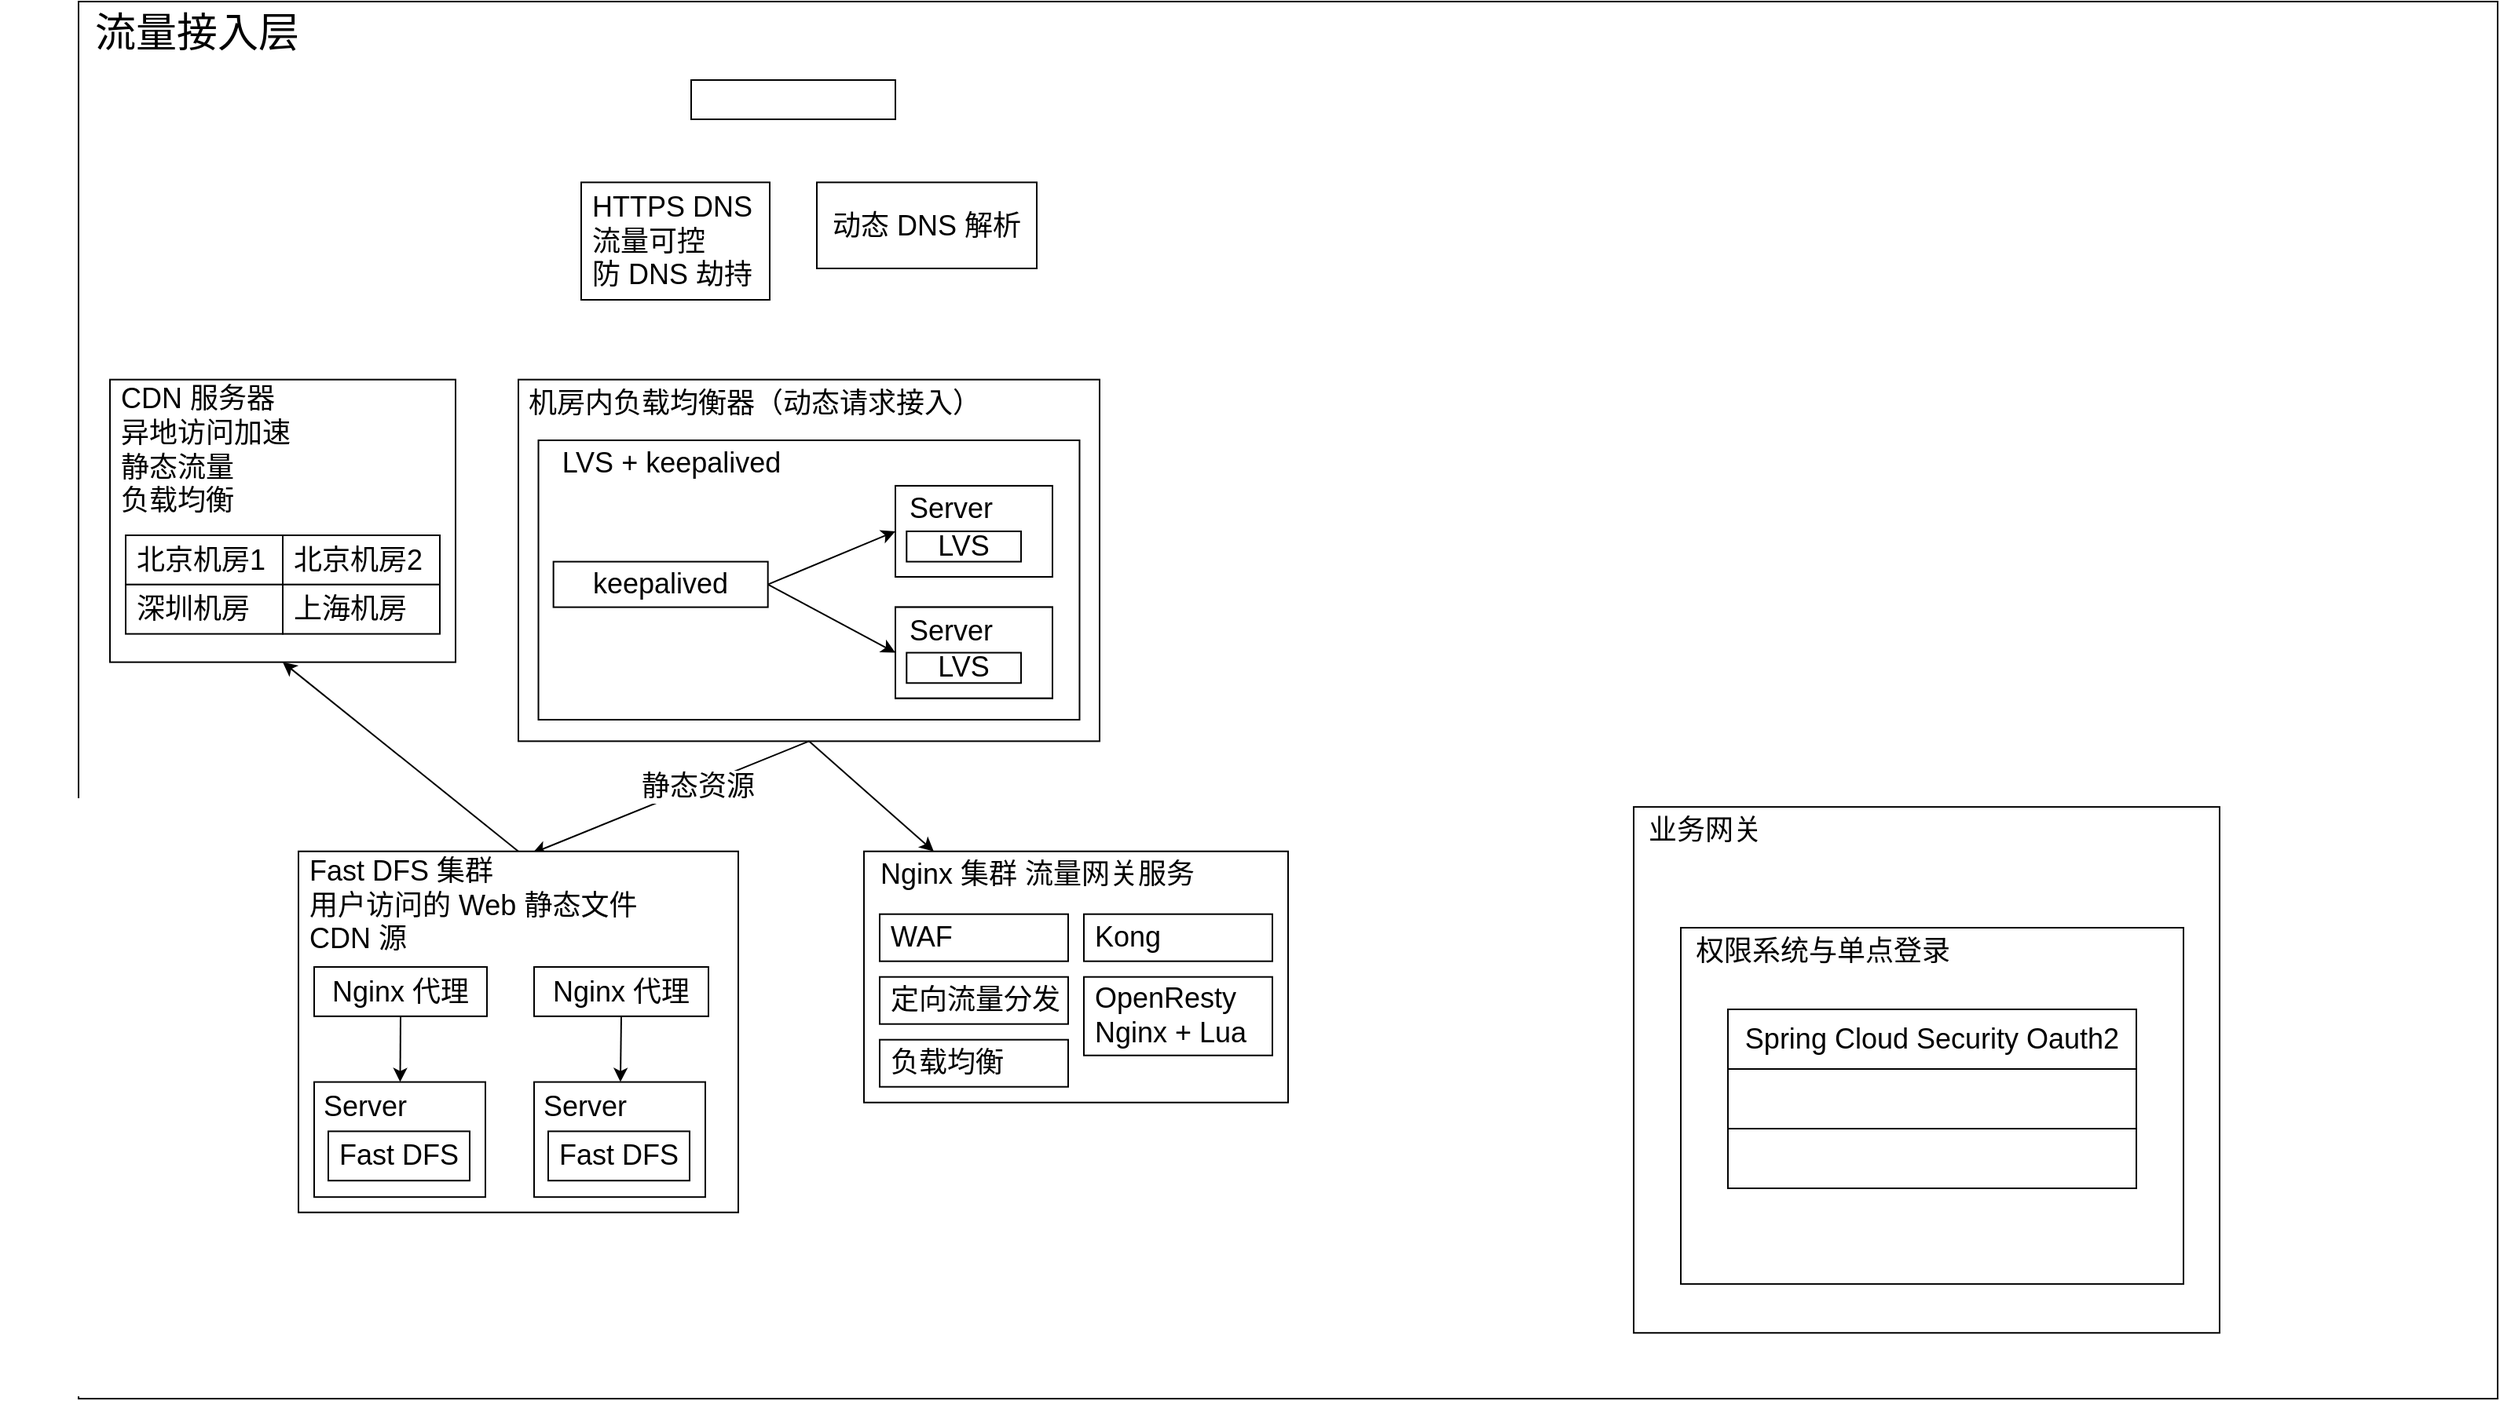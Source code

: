 <mxfile version="14.5.7" type="github">
  <diagram id="bHzi_ambgMTMRVsqIDpd" name="Page-1">
    <mxGraphModel dx="2370" dy="1270" grid="1" gridSize="10" guides="1" tooltips="1" connect="1" arrows="1" fold="1" page="1" pageScale="1" pageWidth="827" pageHeight="1169" math="0" shadow="0">
      <root>
        <mxCell id="0" />
        <mxCell id="1" parent="0" />
        <mxCell id="4Noo1hTe9u79b6L2qV_j-10" value="" style="group" vertex="1" connectable="0" parent="1">
          <mxGeometry x="30" y="80" width="1590" height="890" as="geometry" />
        </mxCell>
        <mxCell id="4Noo1hTe9u79b6L2qV_j-1" value="" style="rounded=0;whiteSpace=wrap;html=1;" vertex="1" parent="4Noo1hTe9u79b6L2qV_j-10">
          <mxGeometry x="50" width="1540" height="890" as="geometry" />
        </mxCell>
        <mxCell id="4Noo1hTe9u79b6L2qV_j-2" value="流量接入层" style="text;html=1;align=center;verticalAlign=middle;resizable=0;points=[];autosize=1;fontSize=26;" vertex="1" parent="4Noo1hTe9u79b6L2qV_j-10">
          <mxGeometry x="50" width="150" height="40" as="geometry" />
        </mxCell>
        <mxCell id="4Noo1hTe9u79b6L2qV_j-41" value="&amp;nbsp;HTTPS DNS&lt;br&gt;&amp;nbsp;流量可控&lt;br&gt;&amp;nbsp;防 DNS 劫持" style="rounded=0;whiteSpace=wrap;html=1;fontSize=18;align=left;" vertex="1" parent="4Noo1hTe9u79b6L2qV_j-10">
          <mxGeometry x="370" y="115.18" width="120" height="74.82" as="geometry" />
        </mxCell>
        <mxCell id="4Noo1hTe9u79b6L2qV_j-42" value="动态 DNS 解析" style="rounded=0;whiteSpace=wrap;html=1;fontSize=18;align=center;" vertex="1" parent="4Noo1hTe9u79b6L2qV_j-10">
          <mxGeometry x="520" y="115.18" width="140" height="54.82" as="geometry" />
        </mxCell>
        <mxCell id="4Noo1hTe9u79b6L2qV_j-100" value="" style="group" vertex="1" connectable="0" parent="4Noo1hTe9u79b6L2qV_j-10">
          <mxGeometry x="330" y="240.824" width="370" height="230.353" as="geometry" />
        </mxCell>
        <mxCell id="4Noo1hTe9u79b6L2qV_j-3" value="" style="rounded=0;whiteSpace=wrap;html=1;fontSize=26;" vertex="1" parent="4Noo1hTe9u79b6L2qV_j-100">
          <mxGeometry width="370" height="230.353" as="geometry" />
        </mxCell>
        <mxCell id="4Noo1hTe9u79b6L2qV_j-4" value="机房内负载均衡器（动态请求接入）" style="text;html=1;align=center;verticalAlign=middle;resizable=0;points=[];autosize=1;fontSize=18;" vertex="1" parent="4Noo1hTe9u79b6L2qV_j-100">
          <mxGeometry width="300" height="30" as="geometry" />
        </mxCell>
        <mxCell id="4Noo1hTe9u79b6L2qV_j-13" value="" style="rounded=0;whiteSpace=wrap;html=1;fontSize=26;" vertex="1" parent="4Noo1hTe9u79b6L2qV_j-100">
          <mxGeometry x="12.759" y="38.661" width="344.48" height="178" as="geometry" />
        </mxCell>
        <mxCell id="4Noo1hTe9u79b6L2qV_j-14" value="LVS + keepalived" style="text;html=1;align=center;verticalAlign=middle;resizable=0;points=[];autosize=1;fontSize=18;" vertex="1" parent="4Noo1hTe9u79b6L2qV_j-100">
          <mxGeometry x="22.328" y="38.661" width="150" height="30" as="geometry" />
        </mxCell>
        <mxCell id="4Noo1hTe9u79b6L2qV_j-15" value="keepalived" style="rounded=0;whiteSpace=wrap;html=1;fontSize=18;" vertex="1" parent="4Noo1hTe9u79b6L2qV_j-100">
          <mxGeometry x="22.323" y="115.982" width="136.517" height="28.995" as="geometry" />
        </mxCell>
        <mxCell id="4Noo1hTe9u79b6L2qV_j-28" value="" style="rounded=0;whiteSpace=wrap;html=1;fontSize=20;" vertex="1" parent="4Noo1hTe9u79b6L2qV_j-100">
          <mxGeometry x="239.999" y="144.977" width="100" height="57.991" as="geometry" />
        </mxCell>
        <mxCell id="4Noo1hTe9u79b6L2qV_j-29" value="Server" style="text;html=1;align=center;verticalAlign=middle;resizable=0;points=[];autosize=1;fontSize=18;" vertex="1" parent="4Noo1hTe9u79b6L2qV_j-100">
          <mxGeometry x="239.999" y="144.977" width="70" height="30" as="geometry" />
        </mxCell>
        <mxCell id="4Noo1hTe9u79b6L2qV_j-30" value="LVS" style="rounded=0;whiteSpace=wrap;html=1;fontSize=18;" vertex="1" parent="4Noo1hTe9u79b6L2qV_j-100">
          <mxGeometry x="247.139" y="173.973" width="72.86" height="19.33" as="geometry" />
        </mxCell>
        <mxCell id="4Noo1hTe9u79b6L2qV_j-32" value="" style="rounded=0;whiteSpace=wrap;html=1;fontSize=20;" vertex="1" parent="4Noo1hTe9u79b6L2qV_j-100">
          <mxGeometry x="239.999" y="144.977" width="100" height="57.991" as="geometry" />
        </mxCell>
        <mxCell id="4Noo1hTe9u79b6L2qV_j-36" style="edgeStyle=none;rounded=0;orthogonalLoop=1;jettySize=auto;html=1;exitX=1;exitY=0.5;exitDx=0;exitDy=0;entryX=0;entryY=0.5;entryDx=0;entryDy=0;fontSize=18;" edge="1" parent="4Noo1hTe9u79b6L2qV_j-100" source="4Noo1hTe9u79b6L2qV_j-15" target="4Noo1hTe9u79b6L2qV_j-32">
          <mxGeometry relative="1" as="geometry" />
        </mxCell>
        <mxCell id="4Noo1hTe9u79b6L2qV_j-33" value="Server" style="text;html=1;align=center;verticalAlign=middle;resizable=0;points=[];autosize=1;fontSize=18;" vertex="1" parent="4Noo1hTe9u79b6L2qV_j-100">
          <mxGeometry x="239.999" y="144.977" width="70" height="30" as="geometry" />
        </mxCell>
        <mxCell id="4Noo1hTe9u79b6L2qV_j-34" value="LVS" style="rounded=0;whiteSpace=wrap;html=1;fontSize=18;" vertex="1" parent="4Noo1hTe9u79b6L2qV_j-100">
          <mxGeometry x="247.139" y="173.973" width="72.86" height="19.33" as="geometry" />
        </mxCell>
        <mxCell id="4Noo1hTe9u79b6L2qV_j-18" value="" style="rounded=0;whiteSpace=wrap;html=1;fontSize=20;" vertex="1" parent="4Noo1hTe9u79b6L2qV_j-100">
          <mxGeometry x="239.999" y="67.656" width="100" height="57.991" as="geometry" />
        </mxCell>
        <mxCell id="4Noo1hTe9u79b6L2qV_j-19" value="Server" style="text;html=1;align=center;verticalAlign=middle;resizable=0;points=[];autosize=1;fontSize=18;" vertex="1" parent="4Noo1hTe9u79b6L2qV_j-100">
          <mxGeometry x="239.999" y="67.656" width="70" height="30" as="geometry" />
        </mxCell>
        <mxCell id="4Noo1hTe9u79b6L2qV_j-21" value="LVS" style="rounded=0;whiteSpace=wrap;html=1;fontSize=18;" vertex="1" parent="4Noo1hTe9u79b6L2qV_j-100">
          <mxGeometry x="247.139" y="96.652" width="72.86" height="19.33" as="geometry" />
        </mxCell>
        <mxCell id="4Noo1hTe9u79b6L2qV_j-24" value="" style="rounded=0;whiteSpace=wrap;html=1;fontSize=20;" vertex="1" parent="4Noo1hTe9u79b6L2qV_j-100">
          <mxGeometry x="239.999" y="67.656" width="100" height="57.991" as="geometry" />
        </mxCell>
        <mxCell id="4Noo1hTe9u79b6L2qV_j-35" style="rounded=0;orthogonalLoop=1;jettySize=auto;html=1;exitX=1;exitY=0.5;exitDx=0;exitDy=0;entryX=0;entryY=0.5;entryDx=0;entryDy=0;fontSize=18;" edge="1" parent="4Noo1hTe9u79b6L2qV_j-100" source="4Noo1hTe9u79b6L2qV_j-15" target="4Noo1hTe9u79b6L2qV_j-24">
          <mxGeometry relative="1" as="geometry" />
        </mxCell>
        <mxCell id="4Noo1hTe9u79b6L2qV_j-25" value="Server" style="text;html=1;align=center;verticalAlign=middle;resizable=0;points=[];autosize=1;fontSize=18;" vertex="1" parent="4Noo1hTe9u79b6L2qV_j-100">
          <mxGeometry x="239.999" y="67.656" width="70" height="30" as="geometry" />
        </mxCell>
        <mxCell id="4Noo1hTe9u79b6L2qV_j-26" value="LVS" style="rounded=0;whiteSpace=wrap;html=1;fontSize=18;" vertex="1" parent="4Noo1hTe9u79b6L2qV_j-100">
          <mxGeometry x="247.139" y="96.652" width="72.86" height="19.33" as="geometry" />
        </mxCell>
        <mxCell id="4Noo1hTe9u79b6L2qV_j-98" value="" style="group" vertex="1" connectable="0" parent="4Noo1hTe9u79b6L2qV_j-10">
          <mxGeometry x="1040" y="513.059" width="373" height="335.059" as="geometry" />
        </mxCell>
        <mxCell id="4Noo1hTe9u79b6L2qV_j-96" value="" style="rounded=0;whiteSpace=wrap;html=1;fontSize=18;align=center;" vertex="1" parent="4Noo1hTe9u79b6L2qV_j-98">
          <mxGeometry width="373" height="335.059" as="geometry" />
        </mxCell>
        <mxCell id="4Noo1hTe9u79b6L2qV_j-97" value="业务网关" style="text;html=1;align=center;verticalAlign=middle;resizable=0;points=[];autosize=1;fontSize=18;" vertex="1" parent="4Noo1hTe9u79b6L2qV_j-98">
          <mxGeometry width="90" height="30" as="geometry" />
        </mxCell>
        <mxCell id="4Noo1hTe9u79b6L2qV_j-108" value="" style="group" vertex="1" connectable="0" parent="4Noo1hTe9u79b6L2qV_j-98">
          <mxGeometry x="30" y="76.941" width="320" height="226.94" as="geometry" />
        </mxCell>
        <mxCell id="4Noo1hTe9u79b6L2qV_j-111" value="" style="group" vertex="1" connectable="0" parent="4Noo1hTe9u79b6L2qV_j-108">
          <mxGeometry width="320" height="226.94" as="geometry" />
        </mxCell>
        <mxCell id="4Noo1hTe9u79b6L2qV_j-109" value="" style="rounded=0;whiteSpace=wrap;html=1;fontSize=18;align=center;" vertex="1" parent="4Noo1hTe9u79b6L2qV_j-111">
          <mxGeometry width="320" height="226.94" as="geometry" />
        </mxCell>
        <mxCell id="4Noo1hTe9u79b6L2qV_j-110" value="权限系统与单点登录" style="text;html=1;align=center;verticalAlign=middle;resizable=0;points=[];autosize=1;fontSize=18;" vertex="1" parent="4Noo1hTe9u79b6L2qV_j-111">
          <mxGeometry width="180" height="30" as="geometry" />
        </mxCell>
        <mxCell id="4Noo1hTe9u79b6L2qV_j-112" value="Spring Cloud Security Oauth2" style="rounded=0;whiteSpace=wrap;html=1;fontSize=18;align=center;" vertex="1" parent="4Noo1hTe9u79b6L2qV_j-111">
          <mxGeometry x="30" y="52" width="260" height="38" as="geometry" />
        </mxCell>
        <mxCell id="4Noo1hTe9u79b6L2qV_j-113" value="" style="rounded=0;whiteSpace=wrap;html=1;fontSize=18;align=center;" vertex="1" parent="4Noo1hTe9u79b6L2qV_j-111">
          <mxGeometry x="30" y="90" width="260" height="40" as="geometry" />
        </mxCell>
        <mxCell id="4Noo1hTe9u79b6L2qV_j-114" value="" style="rounded=0;whiteSpace=wrap;html=1;fontSize=18;align=center;" vertex="1" parent="4Noo1hTe9u79b6L2qV_j-111">
          <mxGeometry x="30" y="128" width="260" height="38" as="geometry" />
        </mxCell>
        <mxCell id="4Noo1hTe9u79b6L2qV_j-105" style="rounded=0;orthogonalLoop=1;jettySize=auto;html=1;exitX=0.5;exitY=1;exitDx=0;exitDy=0;fontSize=18;" edge="1" parent="4Noo1hTe9u79b6L2qV_j-10" source="4Noo1hTe9u79b6L2qV_j-3" target="4Noo1hTe9u79b6L2qV_j-93">
          <mxGeometry relative="1" as="geometry" />
        </mxCell>
        <mxCell id="4Noo1hTe9u79b6L2qV_j-104" style="rounded=0;orthogonalLoop=1;jettySize=auto;html=1;exitX=0.5;exitY=1;exitDx=0;exitDy=0;entryX=0.532;entryY=0.005;entryDx=0;entryDy=0;entryPerimeter=0;fontSize=18;" edge="1" parent="4Noo1hTe9u79b6L2qV_j-10" source="4Noo1hTe9u79b6L2qV_j-3" target="4Noo1hTe9u79b6L2qV_j-77">
          <mxGeometry relative="1" as="geometry" />
        </mxCell>
        <mxCell id="4Noo1hTe9u79b6L2qV_j-106" value="静态资源" style="edgeLabel;html=1;align=center;verticalAlign=middle;resizable=0;points=[];fontSize=18;" vertex="1" connectable="0" parent="4Noo1hTe9u79b6L2qV_j-104">
          <mxGeometry x="-0.195" relative="1" as="geometry">
            <mxPoint as="offset" />
          </mxGeometry>
        </mxCell>
        <mxCell id="4Noo1hTe9u79b6L2qV_j-116" value="" style="rounded=0;whiteSpace=wrap;html=1;fontSize=18;align=center;" vertex="1" parent="4Noo1hTe9u79b6L2qV_j-10">
          <mxGeometry x="440" y="49.996" width="130" height="25" as="geometry" />
        </mxCell>
        <mxCell id="4Noo1hTe9u79b6L2qV_j-101" value="" style="group" vertex="1" connectable="0" parent="4Noo1hTe9u79b6L2qV_j-10">
          <mxGeometry x="70" y="240.823" width="220" height="200" as="geometry" />
        </mxCell>
        <mxCell id="4Noo1hTe9u79b6L2qV_j-5" value="" style="rounded=0;whiteSpace=wrap;html=1;fontSize=20;" vertex="1" parent="4Noo1hTe9u79b6L2qV_j-101">
          <mxGeometry width="220" height="180" as="geometry" />
        </mxCell>
        <mxCell id="4Noo1hTe9u79b6L2qV_j-6" value="&amp;nbsp;CDN 服务器&lt;br&gt;&amp;nbsp;异地访问加速&lt;br&gt;&amp;nbsp;静态流量&lt;br&gt;&amp;nbsp;负载均衡" style="text;html=1;align=left;verticalAlign=middle;resizable=0;points=[];autosize=1;fontSize=18;" vertex="1" parent="4Noo1hTe9u79b6L2qV_j-101">
          <mxGeometry width="130" height="90" as="geometry" />
        </mxCell>
        <mxCell id="4Noo1hTe9u79b6L2qV_j-37" value="&amp;nbsp;北京机房1" style="rounded=0;whiteSpace=wrap;html=1;fontSize=18;align=left;" vertex="1" parent="4Noo1hTe9u79b6L2qV_j-101">
          <mxGeometry x="10" y="99.172" width="100" height="31.412" as="geometry" />
        </mxCell>
        <mxCell id="4Noo1hTe9u79b6L2qV_j-38" value="&amp;nbsp;北京机房2" style="rounded=0;whiteSpace=wrap;html=1;fontSize=18;align=left;" vertex="1" parent="4Noo1hTe9u79b6L2qV_j-101">
          <mxGeometry x="110" y="99.172" width="100" height="31.412" as="geometry" />
        </mxCell>
        <mxCell id="4Noo1hTe9u79b6L2qV_j-39" value="&amp;nbsp;深圳机房" style="rounded=0;whiteSpace=wrap;html=1;fontSize=18;align=left;" vertex="1" parent="4Noo1hTe9u79b6L2qV_j-101">
          <mxGeometry x="10" y="130.584" width="100" height="31.412" as="geometry" />
        </mxCell>
        <mxCell id="4Noo1hTe9u79b6L2qV_j-40" value="&amp;nbsp;上海机房" style="rounded=0;whiteSpace=wrap;html=1;fontSize=18;align=left;" vertex="1" parent="4Noo1hTe9u79b6L2qV_j-101">
          <mxGeometry x="110" y="130.584" width="100" height="31.412" as="geometry" />
        </mxCell>
        <mxCell id="4Noo1hTe9u79b6L2qV_j-127" style="rounded=0;orthogonalLoop=1;jettySize=auto;html=1;exitX=0.5;exitY=0;exitDx=0;exitDy=0;entryX=0.5;entryY=1;entryDx=0;entryDy=0;fontSize=18;" edge="1" parent="4Noo1hTe9u79b6L2qV_j-10" source="4Noo1hTe9u79b6L2qV_j-77" target="4Noo1hTe9u79b6L2qV_j-5">
          <mxGeometry relative="1" as="geometry" />
        </mxCell>
        <mxCell id="4Noo1hTe9u79b6L2qV_j-102" value="" style="group" vertex="1" connectable="0" parent="4Noo1hTe9u79b6L2qV_j-10">
          <mxGeometry x="190" y="541.353" width="370" height="250" as="geometry" />
        </mxCell>
        <mxCell id="4Noo1hTe9u79b6L2qV_j-77" value="" style="rounded=0;whiteSpace=wrap;html=1;fontSize=18;align=center;" vertex="1" parent="4Noo1hTe9u79b6L2qV_j-102">
          <mxGeometry width="280" height="230" as="geometry" />
        </mxCell>
        <mxCell id="4Noo1hTe9u79b6L2qV_j-84" value="" style="rounded=0;whiteSpace=wrap;html=1;fontSize=18;align=center;" vertex="1" parent="4Noo1hTe9u79b6L2qV_j-102">
          <mxGeometry x="150" y="146.936" width="109" height="73.294" as="geometry" />
        </mxCell>
        <mxCell id="4Noo1hTe9u79b6L2qV_j-79" value="&amp;nbsp;Fast DFS 集群&lt;br&gt;&amp;nbsp;用户访问的 Web 静态文件&lt;br&gt;&amp;nbsp;CDN 源" style="text;html=1;align=left;verticalAlign=middle;resizable=0;points=[];autosize=1;fontSize=18;" vertex="1" parent="4Noo1hTe9u79b6L2qV_j-102">
          <mxGeometry width="230" height="70" as="geometry" />
        </mxCell>
        <mxCell id="4Noo1hTe9u79b6L2qV_j-117" value="" style="group" vertex="1" connectable="0" parent="4Noo1hTe9u79b6L2qV_j-102">
          <mxGeometry x="10" y="73.642" width="301" height="146.588" as="geometry" />
        </mxCell>
        <mxCell id="4Noo1hTe9u79b6L2qV_j-80" value="" style="rounded=0;whiteSpace=wrap;html=1;fontSize=18;align=center;" vertex="1" parent="4Noo1hTe9u79b6L2qV_j-117">
          <mxGeometry y="73.294" width="109" height="73.294" as="geometry" />
        </mxCell>
        <mxCell id="4Noo1hTe9u79b6L2qV_j-91" style="rounded=0;orthogonalLoop=1;jettySize=auto;html=1;exitX=0.5;exitY=1;exitDx=0;exitDy=0;fontSize=18;" edge="1" parent="4Noo1hTe9u79b6L2qV_j-117" source="4Noo1hTe9u79b6L2qV_j-87" target="4Noo1hTe9u79b6L2qV_j-80">
          <mxGeometry relative="1" as="geometry">
            <mxPoint x="56" y="68.059" as="targetPoint" />
          </mxGeometry>
        </mxCell>
        <mxCell id="4Noo1hTe9u79b6L2qV_j-81" value="Server" style="text;html=1;strokeColor=none;fillColor=none;align=center;verticalAlign=middle;whiteSpace=wrap;rounded=0;fontSize=18;" vertex="1" parent="4Noo1hTe9u79b6L2qV_j-117">
          <mxGeometry y="73.294" width="65" height="31.412" as="geometry" />
        </mxCell>
        <mxCell id="4Noo1hTe9u79b6L2qV_j-82" value="Fast DFS" style="rounded=0;whiteSpace=wrap;html=1;fontSize=18;align=center;" vertex="1" parent="4Noo1hTe9u79b6L2qV_j-117">
          <mxGeometry x="9" y="104.706" width="90" height="31.412" as="geometry" />
        </mxCell>
        <mxCell id="4Noo1hTe9u79b6L2qV_j-87" value="Nginx 代理" style="rounded=0;whiteSpace=wrap;html=1;fontSize=18;align=center;" vertex="1" parent="4Noo1hTe9u79b6L2qV_j-117">
          <mxGeometry width="110" height="31.412" as="geometry" />
        </mxCell>
        <mxCell id="4Noo1hTe9u79b6L2qV_j-88" value="Nginx 代理" style="rounded=0;whiteSpace=wrap;html=1;fontSize=18;align=center;" vertex="1" parent="4Noo1hTe9u79b6L2qV_j-102">
          <mxGeometry x="150" y="73.642" width="111" height="31.412" as="geometry" />
        </mxCell>
        <mxCell id="4Noo1hTe9u79b6L2qV_j-86" value="Fast DFS" style="rounded=0;whiteSpace=wrap;html=1;fontSize=18;align=center;" vertex="1" parent="4Noo1hTe9u79b6L2qV_j-102">
          <mxGeometry x="159" y="178.348" width="90" height="31.412" as="geometry" />
        </mxCell>
        <mxCell id="4Noo1hTe9u79b6L2qV_j-85" value="Server" style="text;html=1;strokeColor=none;fillColor=none;align=center;verticalAlign=middle;whiteSpace=wrap;rounded=0;fontSize=18;" vertex="1" parent="4Noo1hTe9u79b6L2qV_j-102">
          <mxGeometry x="150" y="146.936" width="65" height="31.412" as="geometry" />
        </mxCell>
        <mxCell id="4Noo1hTe9u79b6L2qV_j-92" style="edgeStyle=none;rounded=0;orthogonalLoop=1;jettySize=auto;html=1;exitX=0.5;exitY=1;exitDx=0;exitDy=0;fontSize=18;" edge="1" parent="4Noo1hTe9u79b6L2qV_j-102" source="4Noo1hTe9u79b6L2qV_j-88" target="4Noo1hTe9u79b6L2qV_j-84">
          <mxGeometry relative="1" as="geometry" />
        </mxCell>
        <mxCell id="4Noo1hTe9u79b6L2qV_j-128" value="" style="group" vertex="1" connectable="0" parent="4Noo1hTe9u79b6L2qV_j-10">
          <mxGeometry x="550" y="541.35" width="270" height="160" as="geometry" />
        </mxCell>
        <mxCell id="4Noo1hTe9u79b6L2qV_j-93" value="" style="rounded=0;whiteSpace=wrap;html=1;fontSize=18;align=center;" vertex="1" parent="4Noo1hTe9u79b6L2qV_j-128">
          <mxGeometry width="270" height="160" as="geometry" />
        </mxCell>
        <mxCell id="4Noo1hTe9u79b6L2qV_j-94" value="Nginx 集群 流量网关服务" style="text;html=1;align=center;verticalAlign=middle;resizable=0;points=[];autosize=1;fontSize=18;" vertex="1" parent="4Noo1hTe9u79b6L2qV_j-128">
          <mxGeometry width="220" height="30" as="geometry" />
        </mxCell>
        <mxCell id="4Noo1hTe9u79b6L2qV_j-118" value="&amp;nbsp;WAF" style="rounded=0;whiteSpace=wrap;html=1;fontSize=18;align=left;" vertex="1" parent="4Noo1hTe9u79b6L2qV_j-128">
          <mxGeometry x="10" y="40" width="120" height="30" as="geometry" />
        </mxCell>
        <mxCell id="4Noo1hTe9u79b6L2qV_j-120" value="&amp;nbsp;定向流量分发" style="rounded=0;whiteSpace=wrap;html=1;fontSize=18;align=left;" vertex="1" parent="4Noo1hTe9u79b6L2qV_j-128">
          <mxGeometry x="10" y="80" width="120" height="30" as="geometry" />
        </mxCell>
        <mxCell id="4Noo1hTe9u79b6L2qV_j-121" value="&amp;nbsp;负载均衡" style="rounded=0;whiteSpace=wrap;html=1;fontSize=18;align=left;" vertex="1" parent="4Noo1hTe9u79b6L2qV_j-128">
          <mxGeometry x="10" y="120" width="120" height="30" as="geometry" />
        </mxCell>
        <mxCell id="4Noo1hTe9u79b6L2qV_j-122" value="&amp;nbsp;Kong" style="rounded=0;whiteSpace=wrap;html=1;fontSize=18;align=left;" vertex="1" parent="4Noo1hTe9u79b6L2qV_j-128">
          <mxGeometry x="140" y="40" width="120" height="30" as="geometry" />
        </mxCell>
        <mxCell id="4Noo1hTe9u79b6L2qV_j-123" value="&amp;nbsp;OpenResty&lt;br&gt;&amp;nbsp;Nginx + Lua" style="rounded=0;whiteSpace=wrap;html=1;fontSize=18;align=left;" vertex="1" parent="4Noo1hTe9u79b6L2qV_j-128">
          <mxGeometry x="140" y="80" width="120" height="50" as="geometry" />
        </mxCell>
      </root>
    </mxGraphModel>
  </diagram>
</mxfile>
